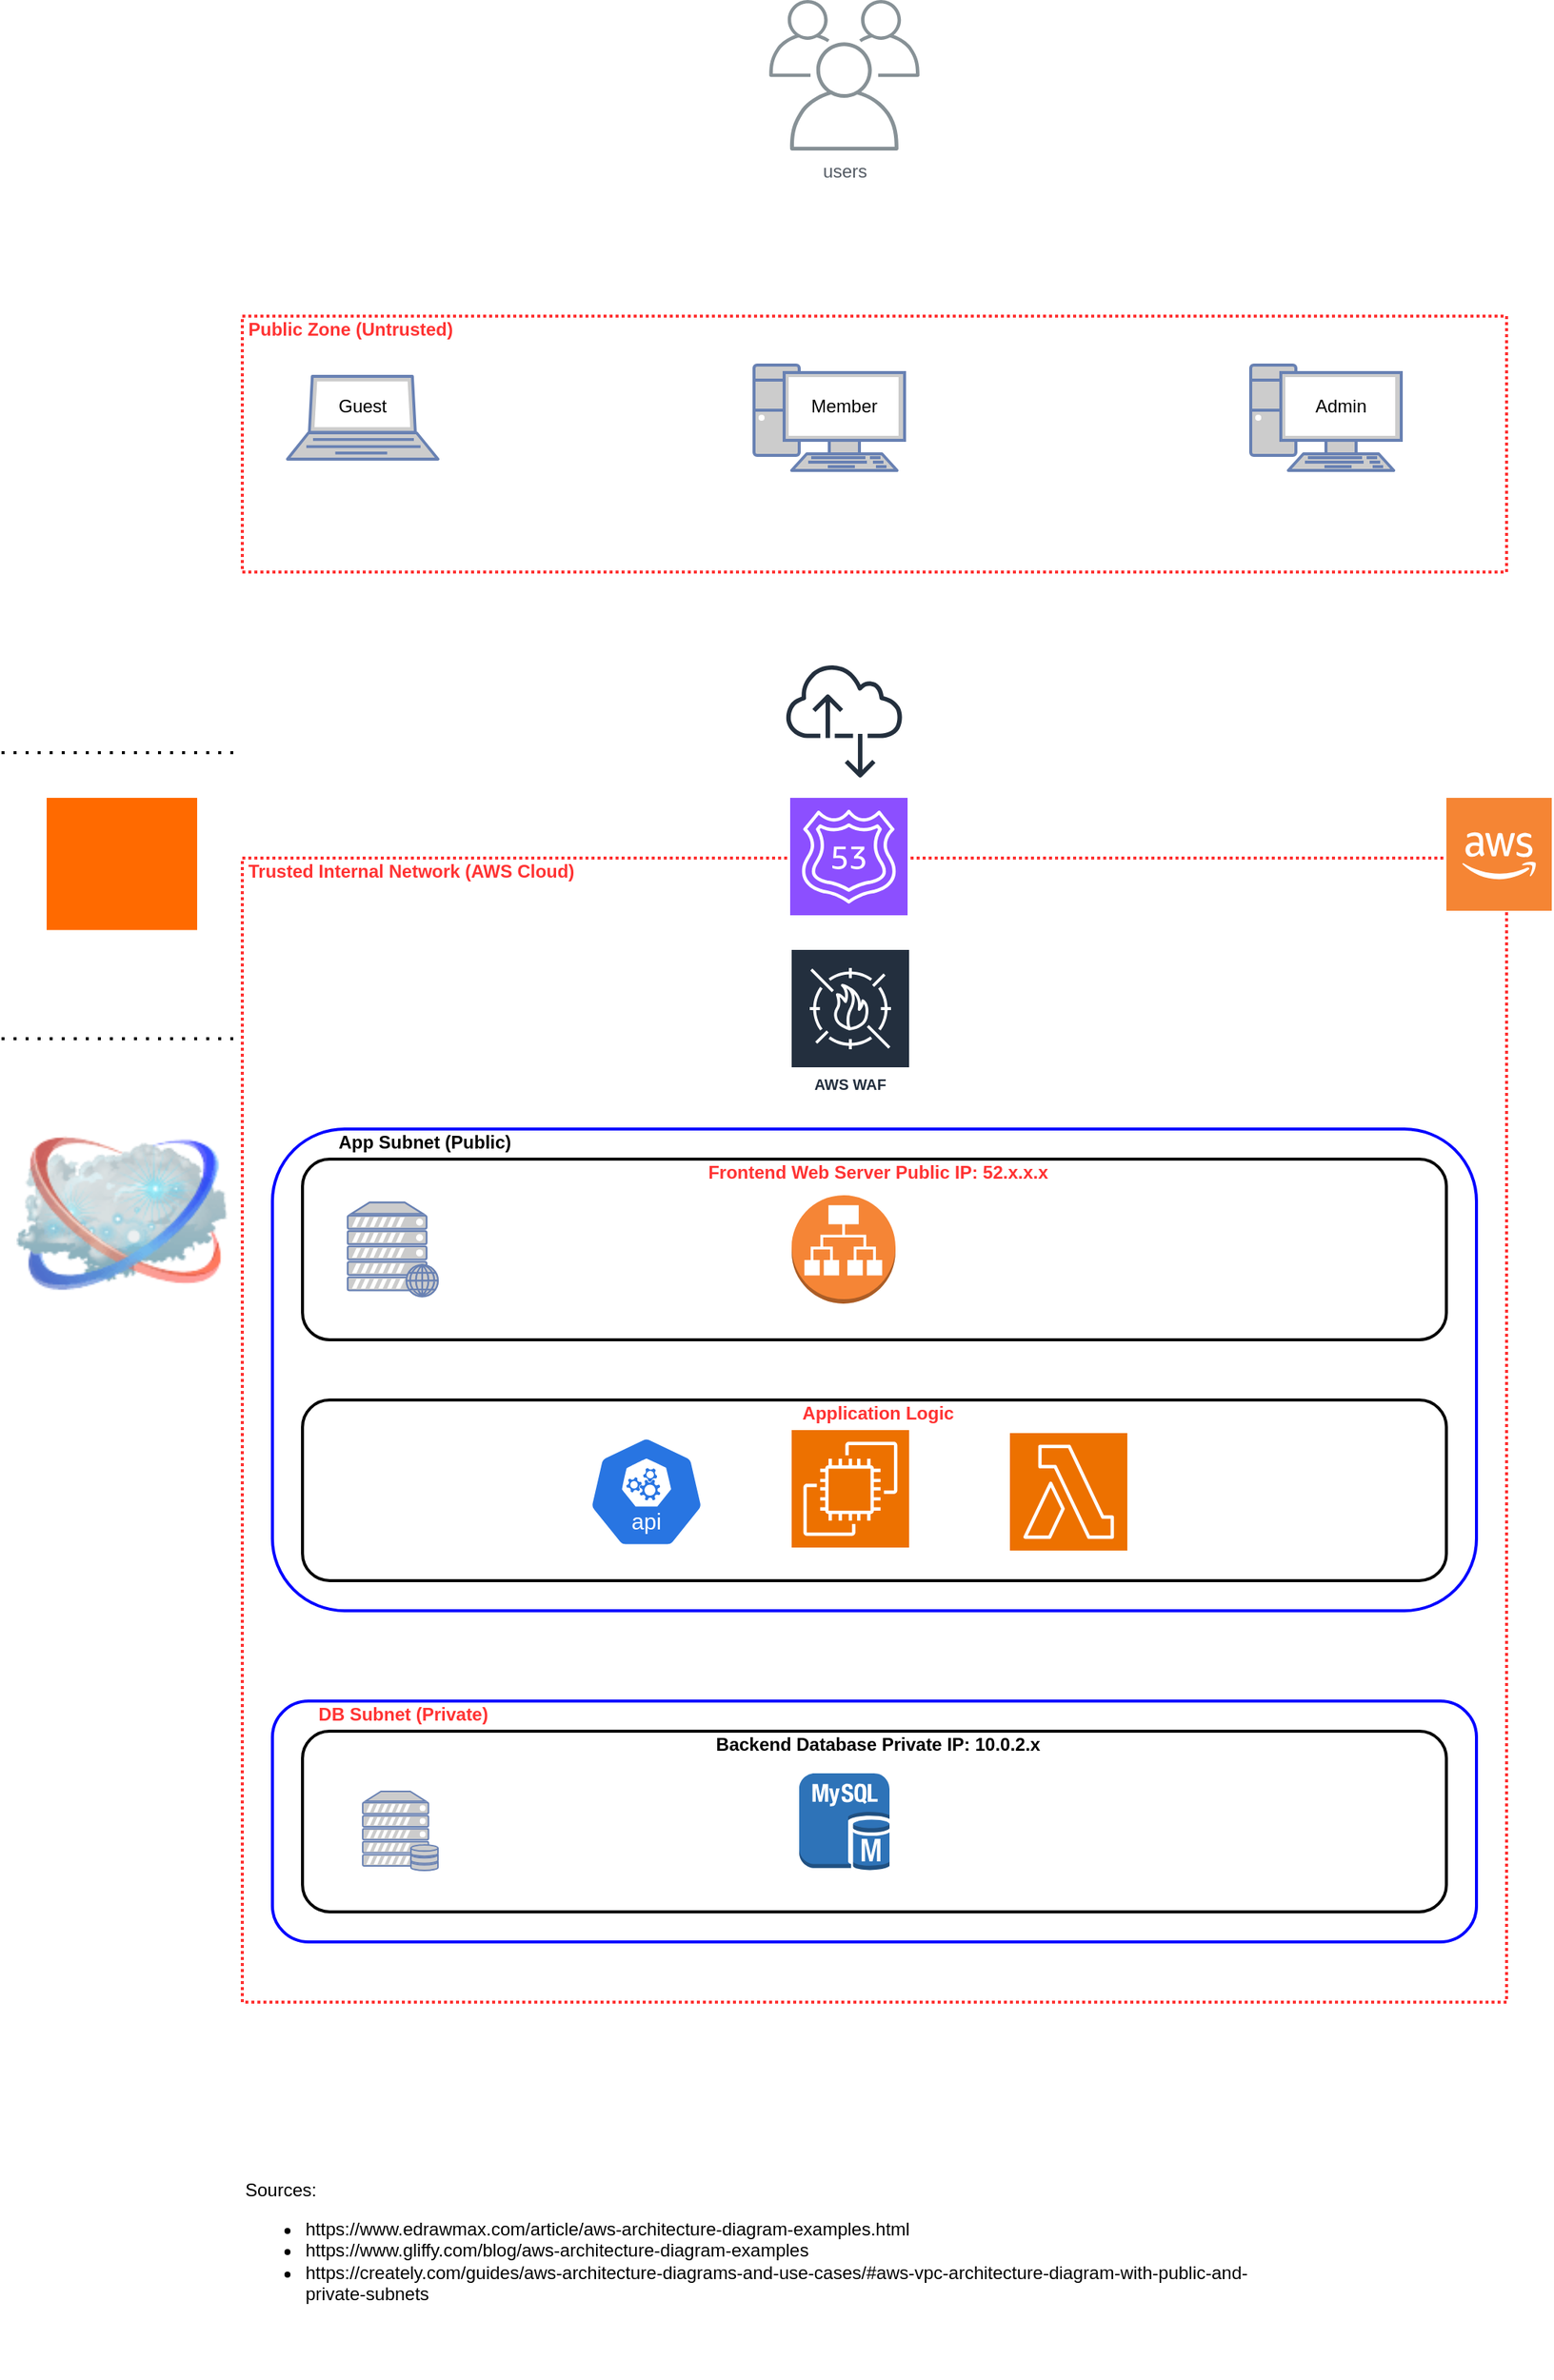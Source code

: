 <mxfile>
    <diagram id="xz8hMHTyyzPwLpHsRpfZ" name="Page-1">
        <mxGraphModel dx="2155" dy="1879" grid="1" gridSize="10" guides="1" tooltips="1" connect="1" arrows="1" fold="1" page="1" pageScale="1" pageWidth="850" pageHeight="1100" math="0" shadow="0">
            <root>
                <mxCell id="0"/>
                <mxCell id="1" parent="0"/>
                <mxCell id="9" value="Trusted Internal Network (AWS Cloud)&lt;div&gt;&lt;br&gt;&lt;/div&gt;" style="html=1;fontColor=#FF3333;fontStyle=1;align=left;verticalAlign=top;spacing=0;labelBorderColor=none;fillColor=none;strokeWidth=2;strokeColor=#FF3333;spacingLeft=4;spacingTop=-3;dashed=1;dashPattern=1 1;" vertex="1" parent="1">
                    <mxGeometry y="240" width="840" height="760" as="geometry"/>
                </mxCell>
                <mxCell id="54" value="&lt;div style=&quot;&quot;&gt;&lt;span style=&quot;background-color: transparent;&quot;&gt;&lt;span style=&quot;white-space: pre;&quot;&gt;&#x9;&lt;/span&gt;DB Subnet (Private)&lt;/span&gt;&lt;/div&gt;" style="html=1;fontColor=#FF3333;fontStyle=1;align=left;verticalAlign=top;spacing=0;labelBorderColor=none;fillColor=none;strokeWidth=2;strokeColor=#0000FF;spacingLeft=4;spacingTop=-3;rounded=1;" vertex="1" parent="1">
                    <mxGeometry x="20" y="800" width="800" height="160" as="geometry"/>
                </mxCell>
                <mxCell id="53" value="&lt;blockquote style=&quot;margin: 0 0 0 40px; border: none; padding: 0px;&quot;&gt;&lt;font style=&quot;color: rgb(0, 0, 0); background-color: light-dark(#ffffff, var(--ge-dark-color, #121212));&quot;&gt;App Subnet (Public)&lt;/font&gt;&lt;/blockquote&gt;" style="html=1;fontColor=#FF3333;fontStyle=1;align=left;verticalAlign=top;spacing=0;labelBorderColor=none;fillColor=none;strokeWidth=2;strokeColor=#0000FF;spacingLeft=4;spacingTop=-3;rounded=1;perimeterSpacing=0;" vertex="1" parent="1">
                    <mxGeometry x="20" y="420" width="800" height="320" as="geometry"/>
                </mxCell>
                <mxCell id="42" value="&lt;font&gt;Application Logic&lt;/font&gt;" style="html=1;fontColor=#FF3333;fontStyle=1;align=center;verticalAlign=top;spacing=0;labelBorderColor=none;fillColor=none;strokeWidth=2;strokeColor=#000000;spacingLeft=4;spacingTop=-3;rounded=1;" vertex="1" parent="1">
                    <mxGeometry x="40" y="600" width="760" height="120" as="geometry"/>
                </mxCell>
                <mxCell id="10" value="Public Zone (Untrusted)" style="html=1;fontColor=#FF3333;fontStyle=1;align=left;verticalAlign=top;spacing=0;labelBorderColor=none;fillColor=none;dashed=1;strokeWidth=2;strokeColor=#FF3333;spacingLeft=4;spacingTop=-3;dashPattern=1 1;" vertex="1" parent="1">
                    <mxGeometry y="-120" width="840" height="170" as="geometry"/>
                </mxCell>
                <mxCell id="2" value="" style="fontColor=#0066CC;verticalAlign=top;verticalLabelPosition=bottom;labelPosition=center;align=center;html=1;outlineConnect=0;fillColor=#CCCCCC;strokeColor=#6881B3;gradientColor=none;gradientDirection=north;strokeWidth=2;shape=mxgraph.networks.pc;" vertex="1" parent="1">
                    <mxGeometry x="670" y="-87.5" width="100" height="70" as="geometry"/>
                </mxCell>
                <mxCell id="3" value="" style="fontColor=#0066CC;verticalAlign=top;verticalLabelPosition=bottom;labelPosition=center;align=center;html=1;outlineConnect=0;fillColor=#CCCCCC;strokeColor=#6881B3;gradientColor=none;gradientDirection=north;strokeWidth=2;shape=mxgraph.networks.pc;" vertex="1" parent="1">
                    <mxGeometry x="340" y="-87.5" width="100" height="70" as="geometry"/>
                </mxCell>
                <mxCell id="4" value="" style="fontColor=#0066CC;verticalAlign=top;verticalLabelPosition=bottom;labelPosition=center;align=center;html=1;outlineConnect=0;fillColor=#CCCCCC;strokeColor=#6881B3;gradientColor=none;gradientDirection=north;strokeWidth=2;shape=mxgraph.networks.laptop;" vertex="1" parent="1">
                    <mxGeometry x="30" y="-80" width="100" height="55" as="geometry"/>
                </mxCell>
                <mxCell id="11" value="&lt;font&gt;Frontend Web Server&amp;nbsp;Public IP: 52.x.x.x&lt;/font&gt;" style="html=1;fontColor=#FF3333;fontStyle=1;align=center;verticalAlign=top;spacing=0;labelBorderColor=none;fillColor=none;strokeWidth=2;strokeColor=#000000;spacingLeft=4;spacingTop=-3;rounded=1;" vertex="1" parent="1">
                    <mxGeometry x="40" y="440" width="760" height="120" as="geometry"/>
                </mxCell>
                <mxCell id="13" value="&lt;div&gt;&lt;font style=&quot;color: rgb(0, 0, 0);&quot;&gt;Backend Database&amp;nbsp;Private IP: 10.0.2.x&lt;/font&gt;&lt;/div&gt;" style="html=1;fontColor=#FF3333;fontStyle=1;align=center;verticalAlign=top;spacing=0;labelBorderColor=none;fillColor=none;strokeWidth=2;strokeColor=#000000;spacingLeft=4;spacingTop=-3;rounded=1;" vertex="1" parent="1">
                    <mxGeometry x="40" y="820" width="760" height="120" as="geometry"/>
                </mxCell>
                <mxCell id="14" value="" style="fontColor=#0066CC;verticalAlign=top;verticalLabelPosition=bottom;labelPosition=center;align=center;html=1;outlineConnect=0;fillColor=#CCCCCC;strokeColor=#6881B3;gradientColor=none;gradientDirection=north;strokeWidth=2;shape=mxgraph.networks.web_server;" vertex="1" parent="1">
                    <mxGeometry x="70" y="468.75" width="60" height="62.5" as="geometry"/>
                </mxCell>
                <mxCell id="15" value="" style="fontColor=#0066CC;verticalAlign=top;verticalLabelPosition=bottom;labelPosition=center;align=center;html=1;outlineConnect=0;fillColor=#CCCCCC;strokeColor=#6881B3;gradientColor=none;gradientDirection=north;strokeWidth=2;shape=mxgraph.networks.server_storage;" vertex="1" parent="1">
                    <mxGeometry x="80" y="860" width="50" height="52.5" as="geometry"/>
                </mxCell>
                <mxCell id="16" value="users" style="sketch=0;outlineConnect=0;gradientColor=none;fontColor=#545B64;strokeColor=none;fillColor=#879196;dashed=0;verticalLabelPosition=bottom;verticalAlign=top;align=center;html=1;fontSize=12;fontStyle=0;aspect=fixed;shape=mxgraph.aws4.illustration_users;pointerEvents=1" vertex="1" parent="1">
                    <mxGeometry x="350" y="-330" width="100" height="100" as="geometry"/>
                </mxCell>
                <mxCell id="23" value="Guest" style="text;html=1;align=center;verticalAlign=middle;whiteSpace=wrap;rounded=0;" vertex="1" parent="1">
                    <mxGeometry x="50" y="-75" width="60" height="30" as="geometry"/>
                </mxCell>
                <mxCell id="24" value="Member" style="text;html=1;align=center;verticalAlign=middle;whiteSpace=wrap;rounded=0;" vertex="1" parent="1">
                    <mxGeometry x="360" y="-80" width="80" height="40" as="geometry"/>
                </mxCell>
                <mxCell id="25" value="Admin" style="text;html=1;align=center;verticalAlign=middle;whiteSpace=wrap;rounded=0;" vertex="1" parent="1">
                    <mxGeometry x="690" y="-80" width="80" height="40" as="geometry"/>
                </mxCell>
                <mxCell id="39" value="" style="image;html=1;image=img/lib/clip_art/networking/Cloud_128x128.png" vertex="1" parent="1">
                    <mxGeometry x="-150" y="421.25" width="140" height="110" as="geometry"/>
                </mxCell>
                <mxCell id="44" value="" style="aspect=fixed;sketch=0;html=1;dashed=0;whitespace=wrap;verticalLabelPosition=bottom;verticalAlign=top;fillColor=#2875E2;strokeColor=#ffffff;points=[[0.005,0.63,0],[0.1,0.2,0],[0.9,0.2,0],[0.5,0,0],[0.995,0.63,0],[0.72,0.99,0],[0.5,1,0],[0.28,0.99,0]];shape=mxgraph.kubernetes.icon2;kubernetesLabel=1;prIcon=api" vertex="1" parent="1">
                    <mxGeometry x="230" y="624" width="77.08" height="74" as="geometry"/>
                </mxCell>
                <mxCell id="45" value="" style="sketch=0;points=[[0,0,0],[0.25,0,0],[0.5,0,0],[0.75,0,0],[1,0,0],[0,1,0],[0.25,1,0],[0.5,1,0],[0.75,1,0],[1,1,0],[0,0.25,0],[0,0.5,0],[0,0.75,0],[1,0.25,0],[1,0.5,0],[1,0.75,0]];outlineConnect=0;fontColor=#232F3E;fillColor=#ED7100;strokeColor=#ffffff;dashed=0;verticalLabelPosition=bottom;verticalAlign=top;align=center;html=1;fontSize=12;fontStyle=0;aspect=fixed;shape=mxgraph.aws4.resourceIcon;resIcon=mxgraph.aws4.lambda;" vertex="1" parent="1">
                    <mxGeometry x="510" y="622" width="78" height="78" as="geometry"/>
                </mxCell>
                <mxCell id="46" value="" style="sketch=0;points=[[0,0,0],[0.25,0,0],[0.5,0,0],[0.75,0,0],[1,0,0],[0,1,0],[0.25,1,0],[0.5,1,0],[0.75,1,0],[1,1,0],[0,0.25,0],[0,0.5,0],[0,0.75,0],[1,0.25,0],[1,0.5,0],[1,0.75,0]];outlineConnect=0;fontColor=#232F3E;fillColor=#ED7100;strokeColor=#ffffff;dashed=0;verticalLabelPosition=bottom;verticalAlign=top;align=center;html=1;fontSize=12;fontStyle=0;aspect=fixed;shape=mxgraph.aws4.resourceIcon;resIcon=mxgraph.aws4.ec2;" vertex="1" parent="1">
                    <mxGeometry x="365" y="620" width="78" height="78" as="geometry"/>
                </mxCell>
                <mxCell id="47" value="" style="outlineConnect=0;dashed=0;verticalLabelPosition=bottom;verticalAlign=top;align=center;html=1;shape=mxgraph.aws3.application_load_balancer;fillColor=#F58536;gradientColor=none;" vertex="1" parent="1">
                    <mxGeometry x="365" y="464" width="69" height="72" as="geometry"/>
                </mxCell>
                <mxCell id="49" value="" style="outlineConnect=0;dashed=0;verticalLabelPosition=bottom;verticalAlign=top;align=center;html=1;shape=mxgraph.aws3.mysql_db_instance;fillColor=#2E73B8;gradientColor=none;" vertex="1" parent="1">
                    <mxGeometry x="370" y="848" width="60" height="64.5" as="geometry"/>
                </mxCell>
                <mxCell id="52" value="" style="points=[];aspect=fixed;html=1;align=center;shadow=0;dashed=0;fillColor=#FF6A00;strokeColor=none;shape=mxgraph.alibaba_cloud.waf_web_application_firewall;" vertex="1" parent="1">
                    <mxGeometry x="-130" y="200" width="100" height="87.8" as="geometry"/>
                </mxCell>
                <mxCell id="55" value="" style="endArrow=none;dashed=1;html=1;dashPattern=1 3;strokeWidth=2;" edge="1" parent="1">
                    <mxGeometry width="50" height="50" relative="1" as="geometry">
                        <mxPoint x="-160" y="360" as="sourcePoint"/>
                        <mxPoint y="360" as="targetPoint"/>
                    </mxGeometry>
                </mxCell>
                <mxCell id="56" value="" style="endArrow=none;dashed=1;html=1;dashPattern=1 3;strokeWidth=2;" edge="1" parent="1">
                    <mxGeometry width="50" height="50" relative="1" as="geometry">
                        <mxPoint x="-160" y="170" as="sourcePoint"/>
                        <mxPoint y="170" as="targetPoint"/>
                    </mxGeometry>
                </mxCell>
                <mxCell id="57" value="Sources:&amp;nbsp;&lt;br&gt;&lt;ul&gt;&lt;li style=&quot;&quot;&gt;https://www.edrawmax.com/article/aws-architecture-diagram-examples.html&lt;/li&gt;&lt;li style=&quot;&quot;&gt;https://www.gliffy.com/blog/aws-architecture-diagram-examples&lt;/li&gt;&lt;li style=&quot;&quot;&gt;https://creately.com/guides/aws-architecture-diagrams-and-use-cases/#aws-vpc-architecture-diagram-with-public-and-private-subnets&lt;/li&gt;&lt;/ul&gt;" style="text;html=1;align=left;verticalAlign=middle;whiteSpace=wrap;rounded=0;" vertex="1" parent="1">
                    <mxGeometry y="1080" width="670" height="170" as="geometry"/>
                </mxCell>
                <mxCell id="58" value="" style="outlineConnect=0;dashed=0;verticalLabelPosition=bottom;verticalAlign=top;align=center;html=1;shape=mxgraph.aws3.cloud_2;fillColor=#F58534;gradientColor=none;" vertex="1" parent="1">
                    <mxGeometry x="800" y="200" width="70" height="75" as="geometry"/>
                </mxCell>
                <mxCell id="61" value="" style="sketch=0;outlineConnect=0;fontColor=#232F3E;gradientColor=none;fillColor=#232F3D;strokeColor=none;dashed=0;verticalLabelPosition=bottom;verticalAlign=top;align=center;html=1;fontSize=12;fontStyle=0;aspect=fixed;pointerEvents=1;shape=mxgraph.aws4.internet_alt2;" vertex="1" parent="1">
                    <mxGeometry x="361" y="110" width="78" height="78" as="geometry"/>
                </mxCell>
                <mxCell id="62" value="AWS WAF" style="sketch=0;outlineConnect=0;fontColor=#232F3E;gradientColor=none;strokeColor=#ffffff;fillColor=#232F3E;dashed=0;verticalLabelPosition=middle;verticalAlign=bottom;align=center;html=1;whiteSpace=wrap;fontSize=10;fontStyle=1;spacing=3;shape=mxgraph.aws4.productIcon;prIcon=mxgraph.aws4.waf;" vertex="1" parent="1">
                    <mxGeometry x="364" y="300" width="80" height="100" as="geometry"/>
                </mxCell>
                <mxCell id="63" value="" style="sketch=0;points=[[0,0,0],[0.25,0,0],[0.5,0,0],[0.75,0,0],[1,0,0],[0,1,0],[0.25,1,0],[0.5,1,0],[0.75,1,0],[1,1,0],[0,0.25,0],[0,0.5,0],[0,0.75,0],[1,0.25,0],[1,0.5,0],[1,0.75,0]];outlineConnect=0;fontColor=#232F3E;fillColor=#8C4FFF;strokeColor=#ffffff;dashed=0;verticalLabelPosition=bottom;verticalAlign=top;align=center;html=1;fontSize=12;fontStyle=0;aspect=fixed;shape=mxgraph.aws4.resourceIcon;resIcon=mxgraph.aws4.route_53;" vertex="1" parent="1">
                    <mxGeometry x="364" y="200" width="78" height="78" as="geometry"/>
                </mxCell>
            </root>
        </mxGraphModel>
    </diagram>
</mxfile>